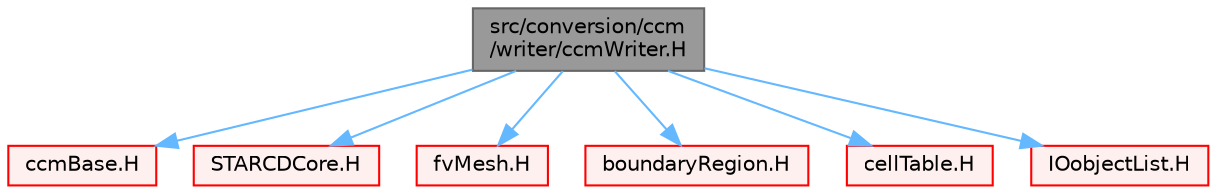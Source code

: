 digraph "src/conversion/ccm/writer/ccmWriter.H"
{
 // LATEX_PDF_SIZE
  bgcolor="transparent";
  edge [fontname=Helvetica,fontsize=10,labelfontname=Helvetica,labelfontsize=10];
  node [fontname=Helvetica,fontsize=10,shape=box,height=0.2,width=0.4];
  Node1 [id="Node000001",label="src/conversion/ccm\l/writer/ccmWriter.H",height=0.2,width=0.4,color="gray40", fillcolor="grey60", style="filled", fontcolor="black",tooltip=" "];
  Node1 -> Node2 [id="edge1_Node000001_Node000002",color="steelblue1",style="solid",tooltip=" "];
  Node2 [id="Node000002",label="ccmBase.H",height=0.2,width=0.4,color="red", fillcolor="#FFF0F0", style="filled",URL="$ccmBase_8H.html",tooltip=" "];
  Node1 -> Node5 [id="edge2_Node000001_Node000005",color="steelblue1",style="solid",tooltip=" "];
  Node5 [id="Node000005",label="STARCDCore.H",height=0.2,width=0.4,color="red", fillcolor="#FFF0F0", style="filled",URL="$STARCDCore_8H.html",tooltip=" "];
  Node1 -> Node136 [id="edge3_Node000001_Node000136",color="steelblue1",style="solid",tooltip=" "];
  Node136 [id="Node000136",label="fvMesh.H",height=0.2,width=0.4,color="red", fillcolor="#FFF0F0", style="filled",URL="$fvMesh_8H.html",tooltip=" "];
  Node1 -> Node346 [id="edge4_Node000001_Node000346",color="steelblue1",style="solid",tooltip=" "];
  Node346 [id="Node000346",label="boundaryRegion.H",height=0.2,width=0.4,color="red", fillcolor="#FFF0F0", style="filled",URL="$boundaryRegion_8H.html",tooltip=" "];
  Node1 -> Node347 [id="edge5_Node000001_Node000347",color="steelblue1",style="solid",tooltip=" "];
  Node347 [id="Node000347",label="cellTable.H",height=0.2,width=0.4,color="red", fillcolor="#FFF0F0", style="filled",URL="$cellTable_8H.html",tooltip=" "];
  Node1 -> Node348 [id="edge6_Node000001_Node000348",color="steelblue1",style="solid",tooltip=" "];
  Node348 [id="Node000348",label="IOobjectList.H",height=0.2,width=0.4,color="red", fillcolor="#FFF0F0", style="filled",URL="$IOobjectList_8H.html",tooltip=" "];
}
